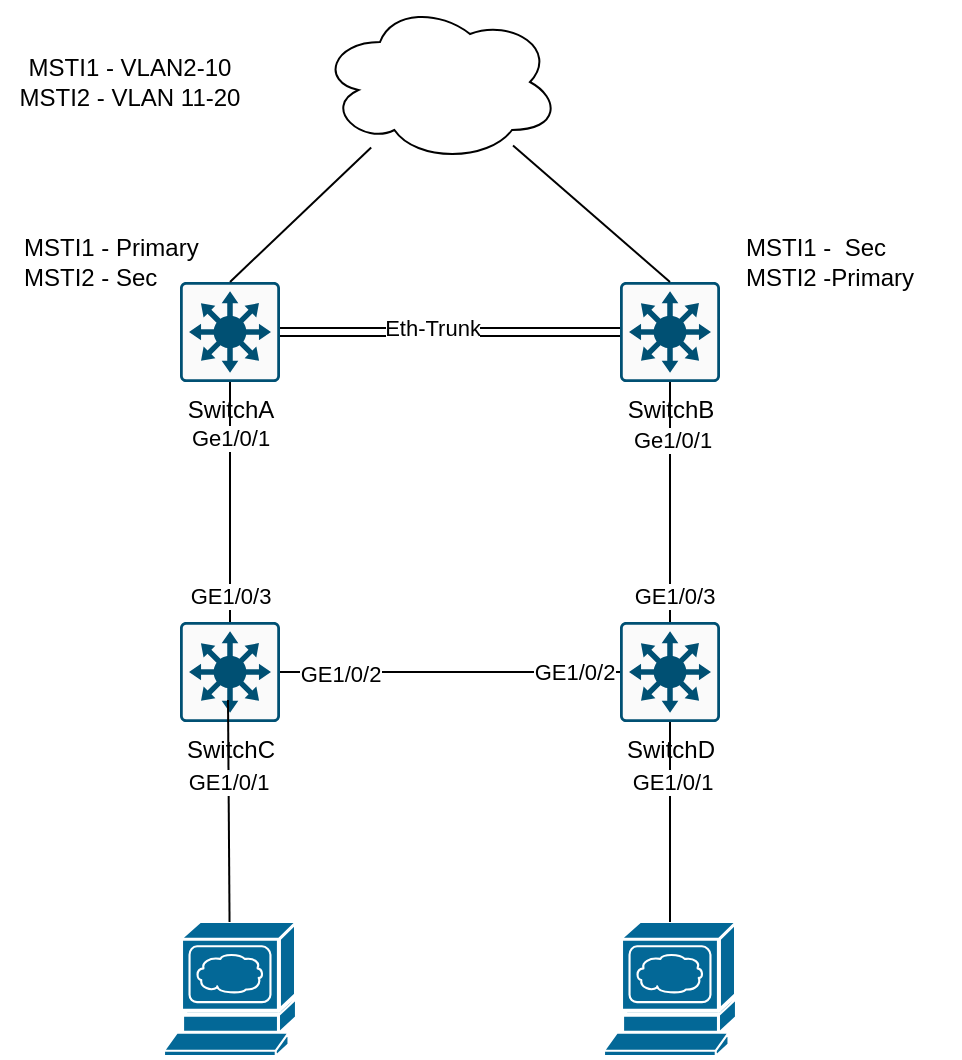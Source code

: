 <mxfile version="14.6.13" type="device"><diagram id="M-QSeBuwlbShd82eCTNC" name="L1"><mxGraphModel dx="652" dy="638" grid="1" gridSize="10" guides="1" tooltips="1" connect="1" arrows="1" fold="1" page="1" pageScale="1" pageWidth="2336" pageHeight="1654" math="0" shadow="0"><root><mxCell id="0"/><mxCell id="1" parent="0"/><UserObject label="SwitchA" link="file://E:\Study\GIT\Mikrotest\HCIE\HCIE CAMP 2021\BL_01_L01 - 20210608\labs\config\L1\SWA.txt" id="F0jYzN5EFxwwZQwjdXOo-1"><mxCell style="points=[[0.015,0.015,0],[0.985,0.015,0],[0.985,0.985,0],[0.015,0.985,0],[0.25,0,0],[0.5,0,0],[0.75,0,0],[1,0.25,0],[1,0.5,0],[1,0.75,0],[0.75,1,0],[0.5,1,0],[0.25,1,0],[0,0.75,0],[0,0.5,0],[0,0.25,0]];verticalLabelPosition=bottom;html=1;verticalAlign=top;aspect=fixed;align=center;pointerEvents=1;shape=mxgraph.cisco19.rect;prIcon=l3_switch;fillColor=#FAFAFA;strokeColor=#005073;" parent="1" vertex="1"><mxGeometry x="120" y="180" width="50" height="50" as="geometry"/></mxCell></UserObject><UserObject label="SwitchB" link="file://E:\Study\GIT\Mikrotest\HCIE\HCIE CAMP 2021\BL_01_L01 - 20210608\labs\config\L1\SWB.txt" linkTarget="_blank" id="F0jYzN5EFxwwZQwjdXOo-2"><mxCell style="points=[[0.015,0.015,0],[0.985,0.015,0],[0.985,0.985,0],[0.015,0.985,0],[0.25,0,0],[0.5,0,0],[0.75,0,0],[1,0.25,0],[1,0.5,0],[1,0.75,0],[0.75,1,0],[0.5,1,0],[0.25,1,0],[0,0.75,0],[0,0.5,0],[0,0.25,0]];verticalLabelPosition=bottom;html=1;verticalAlign=top;aspect=fixed;align=center;pointerEvents=1;shape=mxgraph.cisco19.rect;prIcon=l3_switch;fillColor=#FAFAFA;strokeColor=#005073;" parent="1" vertex="1"><mxGeometry x="340" y="180" width="50" height="50" as="geometry"/></mxCell></UserObject><UserObject label="SwitchC" link="file://E:\Study\GIT\Mikrotest\HCIE\HCIE CAMP 2021\BL_01_L01 - 20210608\labs\config\L1\SWC.txt" linkTarget="_blank" id="F0jYzN5EFxwwZQwjdXOo-3"><mxCell style="points=[[0.015,0.015,0],[0.985,0.015,0],[0.985,0.985,0],[0.015,0.985,0],[0.25,0,0],[0.5,0,0],[0.75,0,0],[1,0.25,0],[1,0.5,0],[1,0.75,0],[0.75,1,0],[0.5,1,0],[0.25,1,0],[0,0.75,0],[0,0.5,0],[0,0.25,0]];verticalLabelPosition=bottom;html=1;verticalAlign=top;aspect=fixed;align=center;pointerEvents=1;shape=mxgraph.cisco19.rect;prIcon=l3_switch;fillColor=#FAFAFA;strokeColor=#005073;" parent="1" vertex="1"><mxGeometry x="120" y="350" width="50" height="50" as="geometry"/></mxCell></UserObject><UserObject label="SwitchD" link="file://E:\Study\GIT\Mikrotest\HCIE\HCIE CAMP 2021\BL_01_L01 - 20210608\labs\config\L1\SWD.txt" linkTarget="_blank" id="F0jYzN5EFxwwZQwjdXOo-4"><mxCell style="points=[[0.015,0.015,0],[0.985,0.015,0],[0.985,0.985,0],[0.015,0.985,0],[0.25,0,0],[0.5,0,0],[0.75,0,0],[1,0.25,0],[1,0.5,0],[1,0.75,0],[0.75,1,0],[0.5,1,0],[0.25,1,0],[0,0.75,0],[0,0.5,0],[0,0.25,0]];verticalLabelPosition=bottom;html=1;verticalAlign=top;aspect=fixed;align=center;pointerEvents=1;shape=mxgraph.cisco19.rect;prIcon=l3_switch;fillColor=#FAFAFA;strokeColor=#005073;" parent="1" vertex="1"><mxGeometry x="340" y="350" width="50" height="50" as="geometry"/></mxCell></UserObject><mxCell id="F0jYzN5EFxwwZQwjdXOo-5" value="" style="shape=mxgraph.cisco.servers.www_server;html=1;pointerEvents=1;dashed=0;fillColor=#036897;strokeColor=#ffffff;strokeWidth=2;verticalLabelPosition=bottom;verticalAlign=top;align=center;outlineConnect=0;" parent="1" vertex="1"><mxGeometry x="112" y="500" width="66" height="67" as="geometry"/></mxCell><mxCell id="F0jYzN5EFxwwZQwjdXOo-6" value="" style="shape=mxgraph.cisco.servers.www_server;html=1;pointerEvents=1;dashed=0;fillColor=#036897;strokeColor=#ffffff;strokeWidth=2;verticalLabelPosition=bottom;verticalAlign=top;align=center;outlineConnect=0;" parent="1" vertex="1"><mxGeometry x="332" y="500" width="66" height="67" as="geometry"/></mxCell><mxCell id="F0jYzN5EFxwwZQwjdXOo-7" value="" style="ellipse;shape=cloud;whiteSpace=wrap;html=1;" parent="1" vertex="1"><mxGeometry x="190" y="40" width="120" height="80" as="geometry"/></mxCell><mxCell id="F0jYzN5EFxwwZQwjdXOo-8" value="" style="endArrow=none;html=1;exitX=0.5;exitY=0;exitDx=0;exitDy=0;exitPerimeter=0;" parent="1" source="F0jYzN5EFxwwZQwjdXOo-1" target="F0jYzN5EFxwwZQwjdXOo-7" edge="1"><mxGeometry width="50" height="50" relative="1" as="geometry"><mxPoint x="380" y="420" as="sourcePoint"/><mxPoint x="430" y="370" as="targetPoint"/></mxGeometry></mxCell><mxCell id="F0jYzN5EFxwwZQwjdXOo-9" value="" style="endArrow=none;html=1;exitX=0.5;exitY=0;exitDx=0;exitDy=0;exitPerimeter=0;" parent="1" source="F0jYzN5EFxwwZQwjdXOo-2" target="F0jYzN5EFxwwZQwjdXOo-7" edge="1"><mxGeometry width="50" height="50" relative="1" as="geometry"><mxPoint x="155" y="190" as="sourcePoint"/><mxPoint x="225.592" y="122.769" as="targetPoint"/></mxGeometry></mxCell><mxCell id="F0jYzN5EFxwwZQwjdXOo-10" value="" style="endArrow=none;html=1;exitX=1;exitY=0.5;exitDx=0;exitDy=0;exitPerimeter=0;entryX=0;entryY=0.5;entryDx=0;entryDy=0;entryPerimeter=0;shape=link;" parent="1" source="F0jYzN5EFxwwZQwjdXOo-1" target="F0jYzN5EFxwwZQwjdXOo-2" edge="1"><mxGeometry width="50" height="50" relative="1" as="geometry"><mxPoint x="155" y="190" as="sourcePoint"/><mxPoint x="225.592" y="122.769" as="targetPoint"/></mxGeometry></mxCell><mxCell id="zPmDGiiMQSAlL8yYq9Ol-9" value="Eth-Trunk" style="edgeLabel;html=1;align=center;verticalAlign=middle;resizable=0;points=[];" vertex="1" connectable="0" parent="F0jYzN5EFxwwZQwjdXOo-10"><mxGeometry x="-0.112" y="2" relative="1" as="geometry"><mxPoint as="offset"/></mxGeometry></mxCell><mxCell id="F0jYzN5EFxwwZQwjdXOo-11" value="" style="endArrow=none;html=1;exitX=0.5;exitY=0;exitDx=0;exitDy=0;exitPerimeter=0;entryX=0.5;entryY=1;entryDx=0;entryDy=0;entryPerimeter=0;" parent="1" source="F0jYzN5EFxwwZQwjdXOo-3" target="F0jYzN5EFxwwZQwjdXOo-1" edge="1"><mxGeometry width="50" height="50" relative="1" as="geometry"><mxPoint x="155" y="190" as="sourcePoint"/><mxPoint x="225.592" y="122.769" as="targetPoint"/></mxGeometry></mxCell><mxCell id="zPmDGiiMQSAlL8yYq9Ol-1" value="Ge1/0/1" style="edgeLabel;html=1;align=center;verticalAlign=middle;resizable=0;points=[];" vertex="1" connectable="0" parent="F0jYzN5EFxwwZQwjdXOo-11"><mxGeometry x="0.536" y="-1" relative="1" as="geometry"><mxPoint x="-1" as="offset"/></mxGeometry></mxCell><mxCell id="zPmDGiiMQSAlL8yYq9Ol-3" value="GE1/0/3" style="edgeLabel;html=1;align=center;verticalAlign=middle;resizable=0;points=[];" vertex="1" connectable="0" parent="F0jYzN5EFxwwZQwjdXOo-11"><mxGeometry x="-0.783" y="-1" relative="1" as="geometry"><mxPoint x="-1" as="offset"/></mxGeometry></mxCell><mxCell id="F0jYzN5EFxwwZQwjdXOo-12" value="" style="endArrow=none;html=1;" parent="1" source="F0jYzN5EFxwwZQwjdXOo-4" target="F0jYzN5EFxwwZQwjdXOo-2" edge="1"><mxGeometry width="50" height="50" relative="1" as="geometry"><mxPoint x="155" y="360" as="sourcePoint"/><mxPoint x="155" y="240" as="targetPoint"/></mxGeometry></mxCell><mxCell id="zPmDGiiMQSAlL8yYq9Ol-2" value="Ge1/0/1" style="edgeLabel;html=1;align=center;verticalAlign=middle;resizable=0;points=[];" vertex="1" connectable="0" parent="F0jYzN5EFxwwZQwjdXOo-12"><mxGeometry x="0.522" y="-1" relative="1" as="geometry"><mxPoint as="offset"/></mxGeometry></mxCell><mxCell id="zPmDGiiMQSAlL8yYq9Ol-4" value="GE1/0/3" style="edgeLabel;html=1;align=center;verticalAlign=middle;resizable=0;points=[];" vertex="1" connectable="0" parent="F0jYzN5EFxwwZQwjdXOo-12"><mxGeometry x="-0.783" y="-2" relative="1" as="geometry"><mxPoint as="offset"/></mxGeometry></mxCell><mxCell id="F0jYzN5EFxwwZQwjdXOo-13" value="" style="endArrow=none;html=1;exitX=0.48;exitY=0.78;exitDx=0;exitDy=0;exitPerimeter=0;" parent="1" source="F0jYzN5EFxwwZQwjdXOo-3" target="F0jYzN5EFxwwZQwjdXOo-5" edge="1"><mxGeometry width="50" height="50" relative="1" as="geometry"><mxPoint x="155" y="360" as="sourcePoint"/><mxPoint x="155" y="240" as="targetPoint"/></mxGeometry></mxCell><mxCell id="zPmDGiiMQSAlL8yYq9Ol-7" value="GE1/0/1" style="edgeLabel;html=1;align=center;verticalAlign=middle;resizable=0;points=[];" vertex="1" connectable="0" parent="F0jYzN5EFxwwZQwjdXOo-13"><mxGeometry x="-0.27" y="-1" relative="1" as="geometry"><mxPoint as="offset"/></mxGeometry></mxCell><mxCell id="F0jYzN5EFxwwZQwjdXOo-14" value="" style="endArrow=none;html=1;" parent="1" source="F0jYzN5EFxwwZQwjdXOo-4" target="F0jYzN5EFxwwZQwjdXOo-6" edge="1"><mxGeometry width="50" height="50" relative="1" as="geometry"><mxPoint x="420" y="380" as="sourcePoint"/><mxPoint x="420.768" y="491" as="targetPoint"/></mxGeometry></mxCell><mxCell id="zPmDGiiMQSAlL8yYq9Ol-8" value="GE1/0/1" style="edgeLabel;html=1;align=center;verticalAlign=middle;resizable=0;points=[];" vertex="1" connectable="0" parent="F0jYzN5EFxwwZQwjdXOo-14"><mxGeometry x="-0.41" y="1" relative="1" as="geometry"><mxPoint as="offset"/></mxGeometry></mxCell><mxCell id="F0jYzN5EFxwwZQwjdXOo-15" value="" style="endArrow=none;html=1;" parent="1" source="F0jYzN5EFxwwZQwjdXOo-3" target="F0jYzN5EFxwwZQwjdXOo-4" edge="1"><mxGeometry width="50" height="50" relative="1" as="geometry"><mxPoint x="155" y="360" as="sourcePoint"/><mxPoint x="155" y="240" as="targetPoint"/></mxGeometry></mxCell><mxCell id="zPmDGiiMQSAlL8yYq9Ol-5" value="GE1/0/2" style="edgeLabel;html=1;align=center;verticalAlign=middle;resizable=0;points=[];" vertex="1" connectable="0" parent="F0jYzN5EFxwwZQwjdXOo-15"><mxGeometry x="-0.876" y="-1" relative="1" as="geometry"><mxPoint x="19" as="offset"/></mxGeometry></mxCell><mxCell id="zPmDGiiMQSAlL8yYq9Ol-6" value="GE1/0/2" style="edgeLabel;html=1;align=center;verticalAlign=middle;resizable=0;points=[];" vertex="1" connectable="0" parent="F0jYzN5EFxwwZQwjdXOo-15"><mxGeometry x="0.722" relative="1" as="geometry"><mxPoint as="offset"/></mxGeometry></mxCell><mxCell id="zPmDGiiMQSAlL8yYq9Ol-10" value="MSTI1 - VLAN2-10&lt;br&gt;MSTI2 - VLAN 11-20" style="text;html=1;strokeColor=none;fillColor=none;align=center;verticalAlign=middle;whiteSpace=wrap;rounded=0;" vertex="1" parent="1"><mxGeometry x="30" y="70" width="130" height="20" as="geometry"/></mxCell><mxCell id="zPmDGiiMQSAlL8yYq9Ol-11" value="MSTI1 - Primary&lt;br&gt;MSTI2 - Sec" style="text;html=1;strokeColor=none;fillColor=none;align=left;verticalAlign=middle;whiteSpace=wrap;rounded=0;" vertex="1" parent="1"><mxGeometry x="40" y="160" width="130" height="20" as="geometry"/></mxCell><mxCell id="zPmDGiiMQSAlL8yYq9Ol-12" value="&lt;div style=&quot;text-align: left&quot;&gt;&lt;span&gt;MSTI1 -&amp;nbsp;&amp;nbsp;&lt;/span&gt;&lt;span&gt;Sec&lt;/span&gt;&lt;/div&gt;MSTI2 -Primary" style="text;html=1;strokeColor=none;fillColor=none;align=center;verticalAlign=middle;whiteSpace=wrap;rounded=0;" vertex="1" parent="1"><mxGeometry x="380" y="160" width="130" height="20" as="geometry"/></mxCell></root></mxGraphModel></diagram></mxfile>